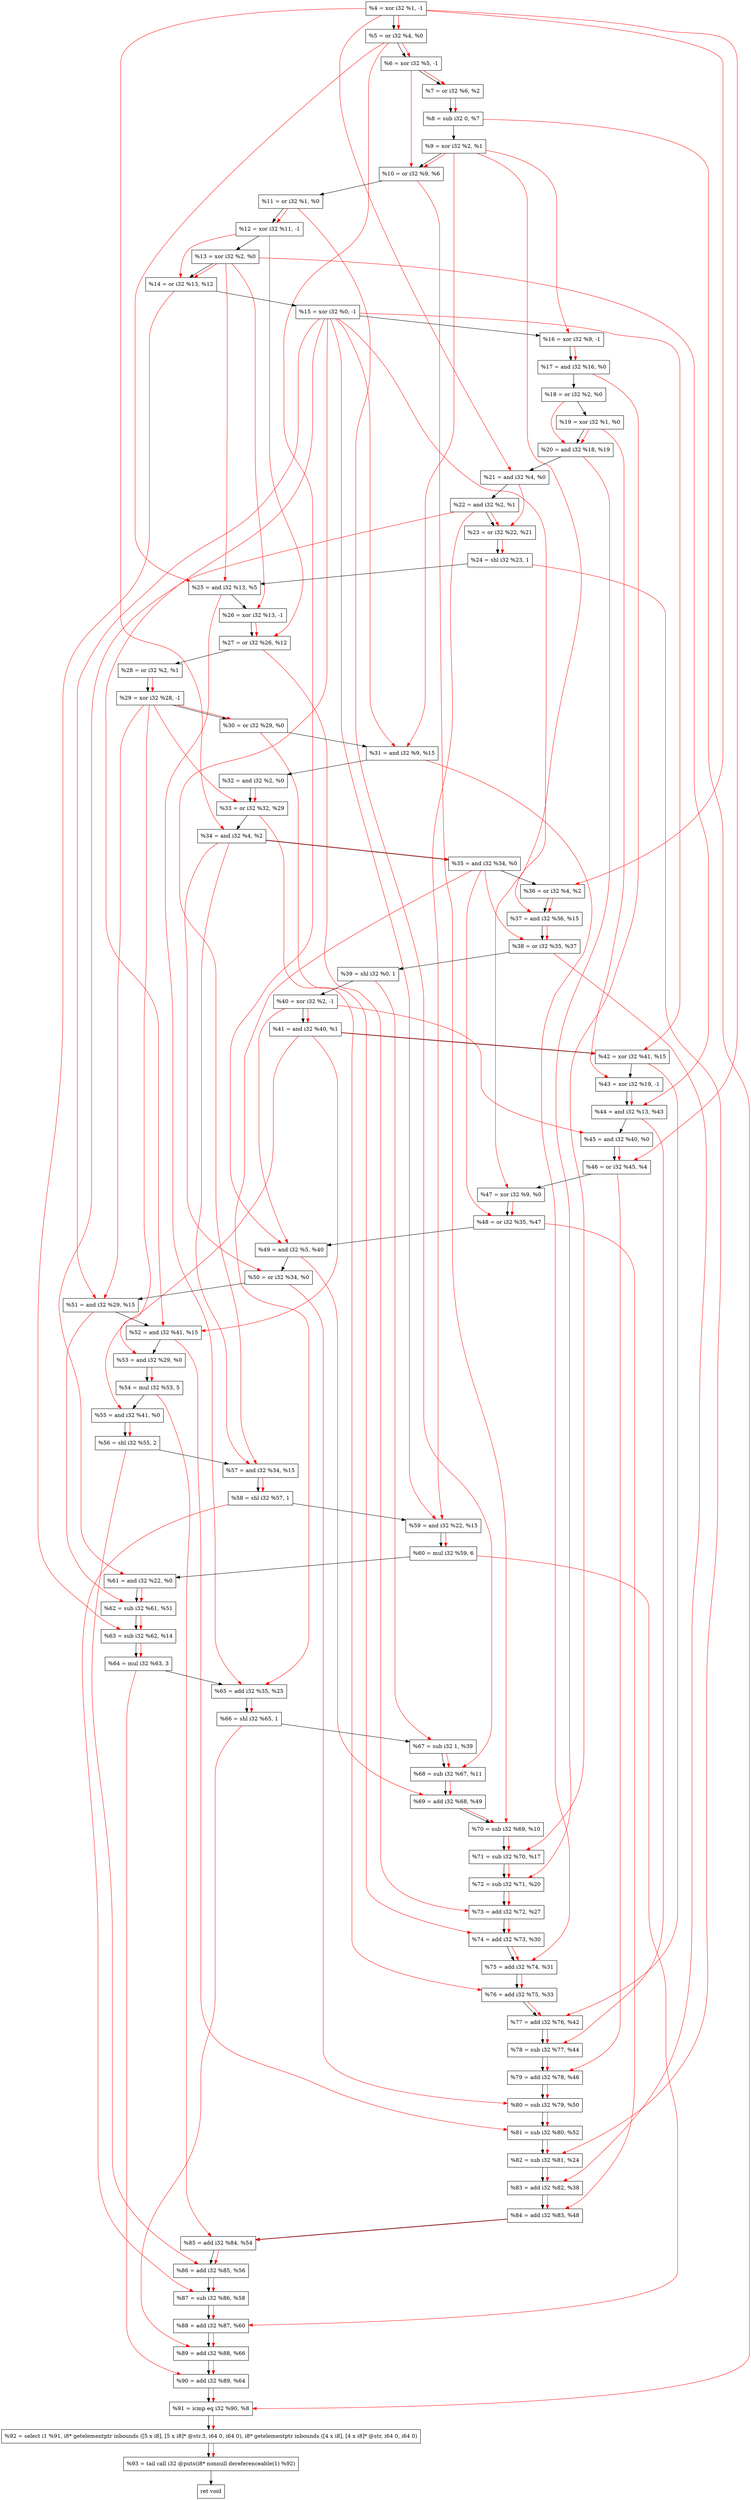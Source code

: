 digraph "DFG for'crackme' function" {
	Node0x2439fd0[shape=record, label="  %4 = xor i32 %1, -1"];
	Node0x243a090[shape=record, label="  %5 = or i32 %4, %0"];
	Node0x243a100[shape=record, label="  %6 = xor i32 %5, -1"];
	Node0x243a170[shape=record, label="  %7 = or i32 %6, %2"];
	Node0x243a1e0[shape=record, label="  %8 = sub i32 0, %7"];
	Node0x243a250[shape=record, label="  %9 = xor i32 %2, %1"];
	Node0x243a2c0[shape=record, label="  %10 = or i32 %9, %6"];
	Node0x243a330[shape=record, label="  %11 = or i32 %1, %0"];
	Node0x243a3a0[shape=record, label="  %12 = xor i32 %11, -1"];
	Node0x243a410[shape=record, label="  %13 = xor i32 %2, %0"];
	Node0x243a480[shape=record, label="  %14 = or i32 %13, %12"];
	Node0x243a4f0[shape=record, label="  %15 = xor i32 %0, -1"];
	Node0x243a560[shape=record, label="  %16 = xor i32 %9, -1"];
	Node0x243a5d0[shape=record, label="  %17 = and i32 %16, %0"];
	Node0x243a640[shape=record, label="  %18 = or i32 %2, %0"];
	Node0x243a6b0[shape=record, label="  %19 = xor i32 %1, %0"];
	Node0x243a720[shape=record, label="  %20 = and i32 %18, %19"];
	Node0x243a790[shape=record, label="  %21 = and i32 %4, %0"];
	Node0x243a800[shape=record, label="  %22 = and i32 %2, %1"];
	Node0x243a870[shape=record, label="  %23 = or i32 %22, %21"];
	Node0x243a910[shape=record, label="  %24 = shl i32 %23, 1"];
	Node0x243a980[shape=record, label="  %25 = and i32 %13, %5"];
	Node0x243a9f0[shape=record, label="  %26 = xor i32 %13, -1"];
	Node0x243aa60[shape=record, label="  %27 = or i32 %26, %12"];
	Node0x243aad0[shape=record, label="  %28 = or i32 %2, %1"];
	Node0x243ab40[shape=record, label="  %29 = xor i32 %28, -1"];
	Node0x243abb0[shape=record, label="  %30 = or i32 %29, %0"];
	Node0x243ac20[shape=record, label="  %31 = and i32 %9, %15"];
	Node0x243ac90[shape=record, label="  %32 = and i32 %2, %0"];
	Node0x243af10[shape=record, label="  %33 = or i32 %32, %29"];
	Node0x243af80[shape=record, label="  %34 = and i32 %4, %2"];
	Node0x243aff0[shape=record, label="  %35 = and i32 %34, %0"];
	Node0x243b060[shape=record, label="  %36 = or i32 %4, %2"];
	Node0x243b0d0[shape=record, label="  %37 = and i32 %36, %15"];
	Node0x243b140[shape=record, label="  %38 = or i32 %35, %37"];
	Node0x243b1b0[shape=record, label="  %39 = shl i32 %0, 1"];
	Node0x243b220[shape=record, label="  %40 = xor i32 %2, -1"];
	Node0x243b290[shape=record, label="  %41 = and i32 %40, %1"];
	Node0x243b300[shape=record, label="  %42 = xor i32 %41, %15"];
	Node0x243b370[shape=record, label="  %43 = xor i32 %19, -1"];
	Node0x243b3e0[shape=record, label="  %44 = and i32 %13, %43"];
	Node0x243b450[shape=record, label="  %45 = and i32 %40, %0"];
	Node0x243b4c0[shape=record, label="  %46 = or i32 %45, %4"];
	Node0x243b530[shape=record, label="  %47 = xor i32 %9, %0"];
	Node0x243b5a0[shape=record, label="  %48 = or i32 %35, %47"];
	Node0x243b610[shape=record, label="  %49 = and i32 %5, %40"];
	Node0x243b680[shape=record, label="  %50 = or i32 %34, %0"];
	Node0x243b6f0[shape=record, label="  %51 = and i32 %29, %15"];
	Node0x243b760[shape=record, label="  %52 = and i32 %41, %15"];
	Node0x243b7d0[shape=record, label="  %53 = and i32 %29, %0"];
	Node0x243b870[shape=record, label="  %54 = mul i32 %53, 5"];
	Node0x243b8e0[shape=record, label="  %55 = and i32 %41, %0"];
	Node0x243b980[shape=record, label="  %56 = shl i32 %55, 2"];
	Node0x243b9f0[shape=record, label="  %57 = and i32 %34, %15"];
	Node0x243ba60[shape=record, label="  %58 = shl i32 %57, 1"];
	Node0x243bad0[shape=record, label="  %59 = and i32 %22, %15"];
	Node0x243bb70[shape=record, label="  %60 = mul i32 %59, 6"];
	Node0x243bbe0[shape=record, label="  %61 = and i32 %22, %0"];
	Node0x243bc50[shape=record, label="  %62 = sub i32 %61, %51"];
	Node0x243bcc0[shape=record, label="  %63 = sub i32 %62, %14"];
	Node0x243bd60[shape=record, label="  %64 = mul i32 %63, 3"];
	Node0x243c1e0[shape=record, label="  %65 = add i32 %35, %25"];
	Node0x243c250[shape=record, label="  %66 = shl i32 %65, 1"];
	Node0x243c2c0[shape=record, label="  %67 = sub i32 1, %39"];
	Node0x243c330[shape=record, label="  %68 = sub i32 %67, %11"];
	Node0x243c3a0[shape=record, label="  %69 = add i32 %68, %49"];
	Node0x243c410[shape=record, label="  %70 = sub i32 %69, %10"];
	Node0x243c480[shape=record, label="  %71 = sub i32 %70, %17"];
	Node0x243c4f0[shape=record, label="  %72 = sub i32 %71, %20"];
	Node0x243c560[shape=record, label="  %73 = add i32 %72, %27"];
	Node0x243c5d0[shape=record, label="  %74 = add i32 %73, %30"];
	Node0x243c640[shape=record, label="  %75 = add i32 %74, %31"];
	Node0x243c6b0[shape=record, label="  %76 = add i32 %75, %33"];
	Node0x243c720[shape=record, label="  %77 = add i32 %76, %42"];
	Node0x243c790[shape=record, label="  %78 = sub i32 %77, %44"];
	Node0x243c800[shape=record, label="  %79 = add i32 %78, %46"];
	Node0x243c870[shape=record, label="  %80 = sub i32 %79, %50"];
	Node0x243c8e0[shape=record, label="  %81 = sub i32 %80, %52"];
	Node0x243c950[shape=record, label="  %82 = sub i32 %81, %24"];
	Node0x243c9c0[shape=record, label="  %83 = add i32 %82, %38"];
	Node0x243ca30[shape=record, label="  %84 = add i32 %83, %48"];
	Node0x243caa0[shape=record, label="  %85 = add i32 %84, %54"];
	Node0x243cb10[shape=record, label="  %86 = add i32 %85, %56"];
	Node0x243cb80[shape=record, label="  %87 = sub i32 %86, %58"];
	Node0x243cbf0[shape=record, label="  %88 = add i32 %87, %60"];
	Node0x243cc60[shape=record, label="  %89 = add i32 %88, %66"];
	Node0x243ccd0[shape=record, label="  %90 = add i32 %89, %64"];
	Node0x243cd40[shape=record, label="  %91 = icmp eq i32 %90, %8"];
	Node0x23da268[shape=record, label="  %92 = select i1 %91, i8* getelementptr inbounds ([5 x i8], [5 x i8]* @str.3, i64 0, i64 0), i8* getelementptr inbounds ([4 x i8], [4 x i8]* @str, i64 0, i64 0)"];
	Node0x243cfd0[shape=record, label="  %93 = tail call i32 @puts(i8* nonnull dereferenceable(1) %92)"];
	Node0x243d020[shape=record, label="  ret void"];
	Node0x2439fd0 -> Node0x243a090;
	Node0x243a090 -> Node0x243a100;
	Node0x243a100 -> Node0x243a170;
	Node0x243a170 -> Node0x243a1e0;
	Node0x243a1e0 -> Node0x243a250;
	Node0x243a250 -> Node0x243a2c0;
	Node0x243a2c0 -> Node0x243a330;
	Node0x243a330 -> Node0x243a3a0;
	Node0x243a3a0 -> Node0x243a410;
	Node0x243a410 -> Node0x243a480;
	Node0x243a480 -> Node0x243a4f0;
	Node0x243a4f0 -> Node0x243a560;
	Node0x243a560 -> Node0x243a5d0;
	Node0x243a5d0 -> Node0x243a640;
	Node0x243a640 -> Node0x243a6b0;
	Node0x243a6b0 -> Node0x243a720;
	Node0x243a720 -> Node0x243a790;
	Node0x243a790 -> Node0x243a800;
	Node0x243a800 -> Node0x243a870;
	Node0x243a870 -> Node0x243a910;
	Node0x243a910 -> Node0x243a980;
	Node0x243a980 -> Node0x243a9f0;
	Node0x243a9f0 -> Node0x243aa60;
	Node0x243aa60 -> Node0x243aad0;
	Node0x243aad0 -> Node0x243ab40;
	Node0x243ab40 -> Node0x243abb0;
	Node0x243abb0 -> Node0x243ac20;
	Node0x243ac20 -> Node0x243ac90;
	Node0x243ac90 -> Node0x243af10;
	Node0x243af10 -> Node0x243af80;
	Node0x243af80 -> Node0x243aff0;
	Node0x243aff0 -> Node0x243b060;
	Node0x243b060 -> Node0x243b0d0;
	Node0x243b0d0 -> Node0x243b140;
	Node0x243b140 -> Node0x243b1b0;
	Node0x243b1b0 -> Node0x243b220;
	Node0x243b220 -> Node0x243b290;
	Node0x243b290 -> Node0x243b300;
	Node0x243b300 -> Node0x243b370;
	Node0x243b370 -> Node0x243b3e0;
	Node0x243b3e0 -> Node0x243b450;
	Node0x243b450 -> Node0x243b4c0;
	Node0x243b4c0 -> Node0x243b530;
	Node0x243b530 -> Node0x243b5a0;
	Node0x243b5a0 -> Node0x243b610;
	Node0x243b610 -> Node0x243b680;
	Node0x243b680 -> Node0x243b6f0;
	Node0x243b6f0 -> Node0x243b760;
	Node0x243b760 -> Node0x243b7d0;
	Node0x243b7d0 -> Node0x243b870;
	Node0x243b870 -> Node0x243b8e0;
	Node0x243b8e0 -> Node0x243b980;
	Node0x243b980 -> Node0x243b9f0;
	Node0x243b9f0 -> Node0x243ba60;
	Node0x243ba60 -> Node0x243bad0;
	Node0x243bad0 -> Node0x243bb70;
	Node0x243bb70 -> Node0x243bbe0;
	Node0x243bbe0 -> Node0x243bc50;
	Node0x243bc50 -> Node0x243bcc0;
	Node0x243bcc0 -> Node0x243bd60;
	Node0x243bd60 -> Node0x243c1e0;
	Node0x243c1e0 -> Node0x243c250;
	Node0x243c250 -> Node0x243c2c0;
	Node0x243c2c0 -> Node0x243c330;
	Node0x243c330 -> Node0x243c3a0;
	Node0x243c3a0 -> Node0x243c410;
	Node0x243c410 -> Node0x243c480;
	Node0x243c480 -> Node0x243c4f0;
	Node0x243c4f0 -> Node0x243c560;
	Node0x243c560 -> Node0x243c5d0;
	Node0x243c5d0 -> Node0x243c640;
	Node0x243c640 -> Node0x243c6b0;
	Node0x243c6b0 -> Node0x243c720;
	Node0x243c720 -> Node0x243c790;
	Node0x243c790 -> Node0x243c800;
	Node0x243c800 -> Node0x243c870;
	Node0x243c870 -> Node0x243c8e0;
	Node0x243c8e0 -> Node0x243c950;
	Node0x243c950 -> Node0x243c9c0;
	Node0x243c9c0 -> Node0x243ca30;
	Node0x243ca30 -> Node0x243caa0;
	Node0x243caa0 -> Node0x243cb10;
	Node0x243cb10 -> Node0x243cb80;
	Node0x243cb80 -> Node0x243cbf0;
	Node0x243cbf0 -> Node0x243cc60;
	Node0x243cc60 -> Node0x243ccd0;
	Node0x243ccd0 -> Node0x243cd40;
	Node0x243cd40 -> Node0x23da268;
	Node0x23da268 -> Node0x243cfd0;
	Node0x243cfd0 -> Node0x243d020;
edge [color=red]
	Node0x2439fd0 -> Node0x243a090;
	Node0x243a090 -> Node0x243a100;
	Node0x243a100 -> Node0x243a170;
	Node0x243a170 -> Node0x243a1e0;
	Node0x243a250 -> Node0x243a2c0;
	Node0x243a100 -> Node0x243a2c0;
	Node0x243a330 -> Node0x243a3a0;
	Node0x243a410 -> Node0x243a480;
	Node0x243a3a0 -> Node0x243a480;
	Node0x243a250 -> Node0x243a560;
	Node0x243a560 -> Node0x243a5d0;
	Node0x243a640 -> Node0x243a720;
	Node0x243a6b0 -> Node0x243a720;
	Node0x2439fd0 -> Node0x243a790;
	Node0x243a800 -> Node0x243a870;
	Node0x243a790 -> Node0x243a870;
	Node0x243a870 -> Node0x243a910;
	Node0x243a410 -> Node0x243a980;
	Node0x243a090 -> Node0x243a980;
	Node0x243a410 -> Node0x243a9f0;
	Node0x243a9f0 -> Node0x243aa60;
	Node0x243a3a0 -> Node0x243aa60;
	Node0x243aad0 -> Node0x243ab40;
	Node0x243ab40 -> Node0x243abb0;
	Node0x243a250 -> Node0x243ac20;
	Node0x243a4f0 -> Node0x243ac20;
	Node0x243ac90 -> Node0x243af10;
	Node0x243ab40 -> Node0x243af10;
	Node0x2439fd0 -> Node0x243af80;
	Node0x243af80 -> Node0x243aff0;
	Node0x2439fd0 -> Node0x243b060;
	Node0x243b060 -> Node0x243b0d0;
	Node0x243a4f0 -> Node0x243b0d0;
	Node0x243aff0 -> Node0x243b140;
	Node0x243b0d0 -> Node0x243b140;
	Node0x243b220 -> Node0x243b290;
	Node0x243b290 -> Node0x243b300;
	Node0x243a4f0 -> Node0x243b300;
	Node0x243a6b0 -> Node0x243b370;
	Node0x243a410 -> Node0x243b3e0;
	Node0x243b370 -> Node0x243b3e0;
	Node0x243b220 -> Node0x243b450;
	Node0x243b450 -> Node0x243b4c0;
	Node0x2439fd0 -> Node0x243b4c0;
	Node0x243a250 -> Node0x243b530;
	Node0x243aff0 -> Node0x243b5a0;
	Node0x243b530 -> Node0x243b5a0;
	Node0x243a090 -> Node0x243b610;
	Node0x243b220 -> Node0x243b610;
	Node0x243af80 -> Node0x243b680;
	Node0x243ab40 -> Node0x243b6f0;
	Node0x243a4f0 -> Node0x243b6f0;
	Node0x243b290 -> Node0x243b760;
	Node0x243a4f0 -> Node0x243b760;
	Node0x243ab40 -> Node0x243b7d0;
	Node0x243b7d0 -> Node0x243b870;
	Node0x243b290 -> Node0x243b8e0;
	Node0x243b8e0 -> Node0x243b980;
	Node0x243af80 -> Node0x243b9f0;
	Node0x243a4f0 -> Node0x243b9f0;
	Node0x243b9f0 -> Node0x243ba60;
	Node0x243a800 -> Node0x243bad0;
	Node0x243a4f0 -> Node0x243bad0;
	Node0x243bad0 -> Node0x243bb70;
	Node0x243a800 -> Node0x243bbe0;
	Node0x243bbe0 -> Node0x243bc50;
	Node0x243b6f0 -> Node0x243bc50;
	Node0x243bc50 -> Node0x243bcc0;
	Node0x243a480 -> Node0x243bcc0;
	Node0x243bcc0 -> Node0x243bd60;
	Node0x243aff0 -> Node0x243c1e0;
	Node0x243a980 -> Node0x243c1e0;
	Node0x243c1e0 -> Node0x243c250;
	Node0x243b1b0 -> Node0x243c2c0;
	Node0x243c2c0 -> Node0x243c330;
	Node0x243a330 -> Node0x243c330;
	Node0x243c330 -> Node0x243c3a0;
	Node0x243b610 -> Node0x243c3a0;
	Node0x243c3a0 -> Node0x243c410;
	Node0x243a2c0 -> Node0x243c410;
	Node0x243c410 -> Node0x243c480;
	Node0x243a5d0 -> Node0x243c480;
	Node0x243c480 -> Node0x243c4f0;
	Node0x243a720 -> Node0x243c4f0;
	Node0x243c4f0 -> Node0x243c560;
	Node0x243aa60 -> Node0x243c560;
	Node0x243c560 -> Node0x243c5d0;
	Node0x243abb0 -> Node0x243c5d0;
	Node0x243c5d0 -> Node0x243c640;
	Node0x243ac20 -> Node0x243c640;
	Node0x243c640 -> Node0x243c6b0;
	Node0x243af10 -> Node0x243c6b0;
	Node0x243c6b0 -> Node0x243c720;
	Node0x243b300 -> Node0x243c720;
	Node0x243c720 -> Node0x243c790;
	Node0x243b3e0 -> Node0x243c790;
	Node0x243c790 -> Node0x243c800;
	Node0x243b4c0 -> Node0x243c800;
	Node0x243c800 -> Node0x243c870;
	Node0x243b680 -> Node0x243c870;
	Node0x243c870 -> Node0x243c8e0;
	Node0x243b760 -> Node0x243c8e0;
	Node0x243c8e0 -> Node0x243c950;
	Node0x243a910 -> Node0x243c950;
	Node0x243c950 -> Node0x243c9c0;
	Node0x243b140 -> Node0x243c9c0;
	Node0x243c9c0 -> Node0x243ca30;
	Node0x243b5a0 -> Node0x243ca30;
	Node0x243ca30 -> Node0x243caa0;
	Node0x243b870 -> Node0x243caa0;
	Node0x243caa0 -> Node0x243cb10;
	Node0x243b980 -> Node0x243cb10;
	Node0x243cb10 -> Node0x243cb80;
	Node0x243ba60 -> Node0x243cb80;
	Node0x243cb80 -> Node0x243cbf0;
	Node0x243bb70 -> Node0x243cbf0;
	Node0x243cbf0 -> Node0x243cc60;
	Node0x243c250 -> Node0x243cc60;
	Node0x243cc60 -> Node0x243ccd0;
	Node0x243bd60 -> Node0x243ccd0;
	Node0x243ccd0 -> Node0x243cd40;
	Node0x243a1e0 -> Node0x243cd40;
	Node0x243cd40 -> Node0x23da268;
	Node0x23da268 -> Node0x243cfd0;
}
